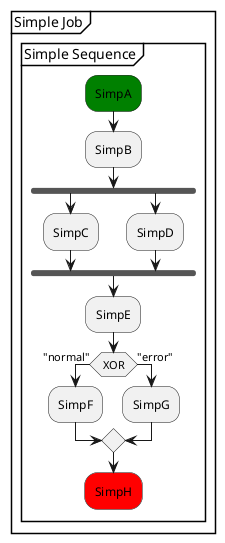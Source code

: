 @startuml

partition "Simple Job" {
group "Simple Sequence"
  #green:SimpA;
  :SimpB;
  fork
    :SimpC;
  fork again
    :SimpD;
  end fork
  :SimpE;
  if (XOR) then ("normal")
    :SimpF;
  else ("error")
    :SimpG;
  endif
  #red:SimpH;
end group
}

@enduml